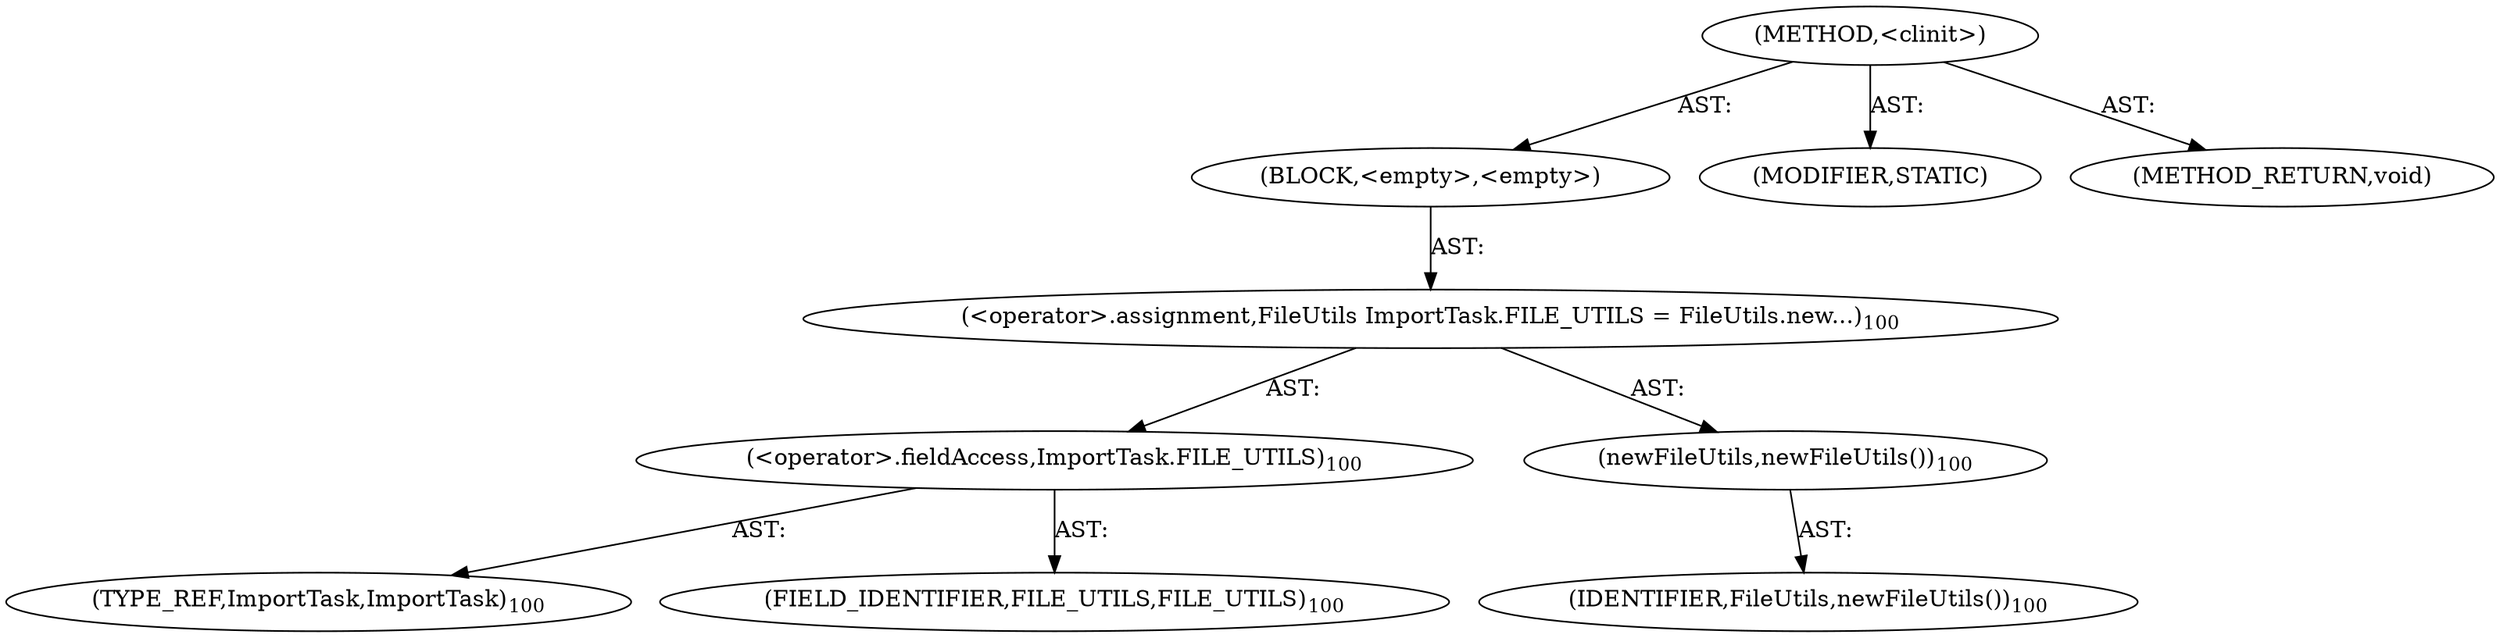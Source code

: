 digraph "&lt;clinit&gt;" {  
"111669149701" [label = <(METHOD,&lt;clinit&gt;)> ]
"25769803798" [label = <(BLOCK,&lt;empty&gt;,&lt;empty&gt;)> ]
"30064771173" [label = <(&lt;operator&gt;.assignment,FileUtils ImportTask.FILE_UTILS = FileUtils.new...)<SUB>100</SUB>> ]
"30064771174" [label = <(&lt;operator&gt;.fieldAccess,ImportTask.FILE_UTILS)<SUB>100</SUB>> ]
"180388626434" [label = <(TYPE_REF,ImportTask,ImportTask)<SUB>100</SUB>> ]
"55834574859" [label = <(FIELD_IDENTIFIER,FILE_UTILS,FILE_UTILS)<SUB>100</SUB>> ]
"30064771175" [label = <(newFileUtils,newFileUtils())<SUB>100</SUB>> ]
"68719476805" [label = <(IDENTIFIER,FileUtils,newFileUtils())<SUB>100</SUB>> ]
"133143986190" [label = <(MODIFIER,STATIC)> ]
"128849018885" [label = <(METHOD_RETURN,void)> ]
  "111669149701" -> "25769803798"  [ label = "AST: "] 
  "111669149701" -> "133143986190"  [ label = "AST: "] 
  "111669149701" -> "128849018885"  [ label = "AST: "] 
  "25769803798" -> "30064771173"  [ label = "AST: "] 
  "30064771173" -> "30064771174"  [ label = "AST: "] 
  "30064771173" -> "30064771175"  [ label = "AST: "] 
  "30064771174" -> "180388626434"  [ label = "AST: "] 
  "30064771174" -> "55834574859"  [ label = "AST: "] 
  "30064771175" -> "68719476805"  [ label = "AST: "] 
}

